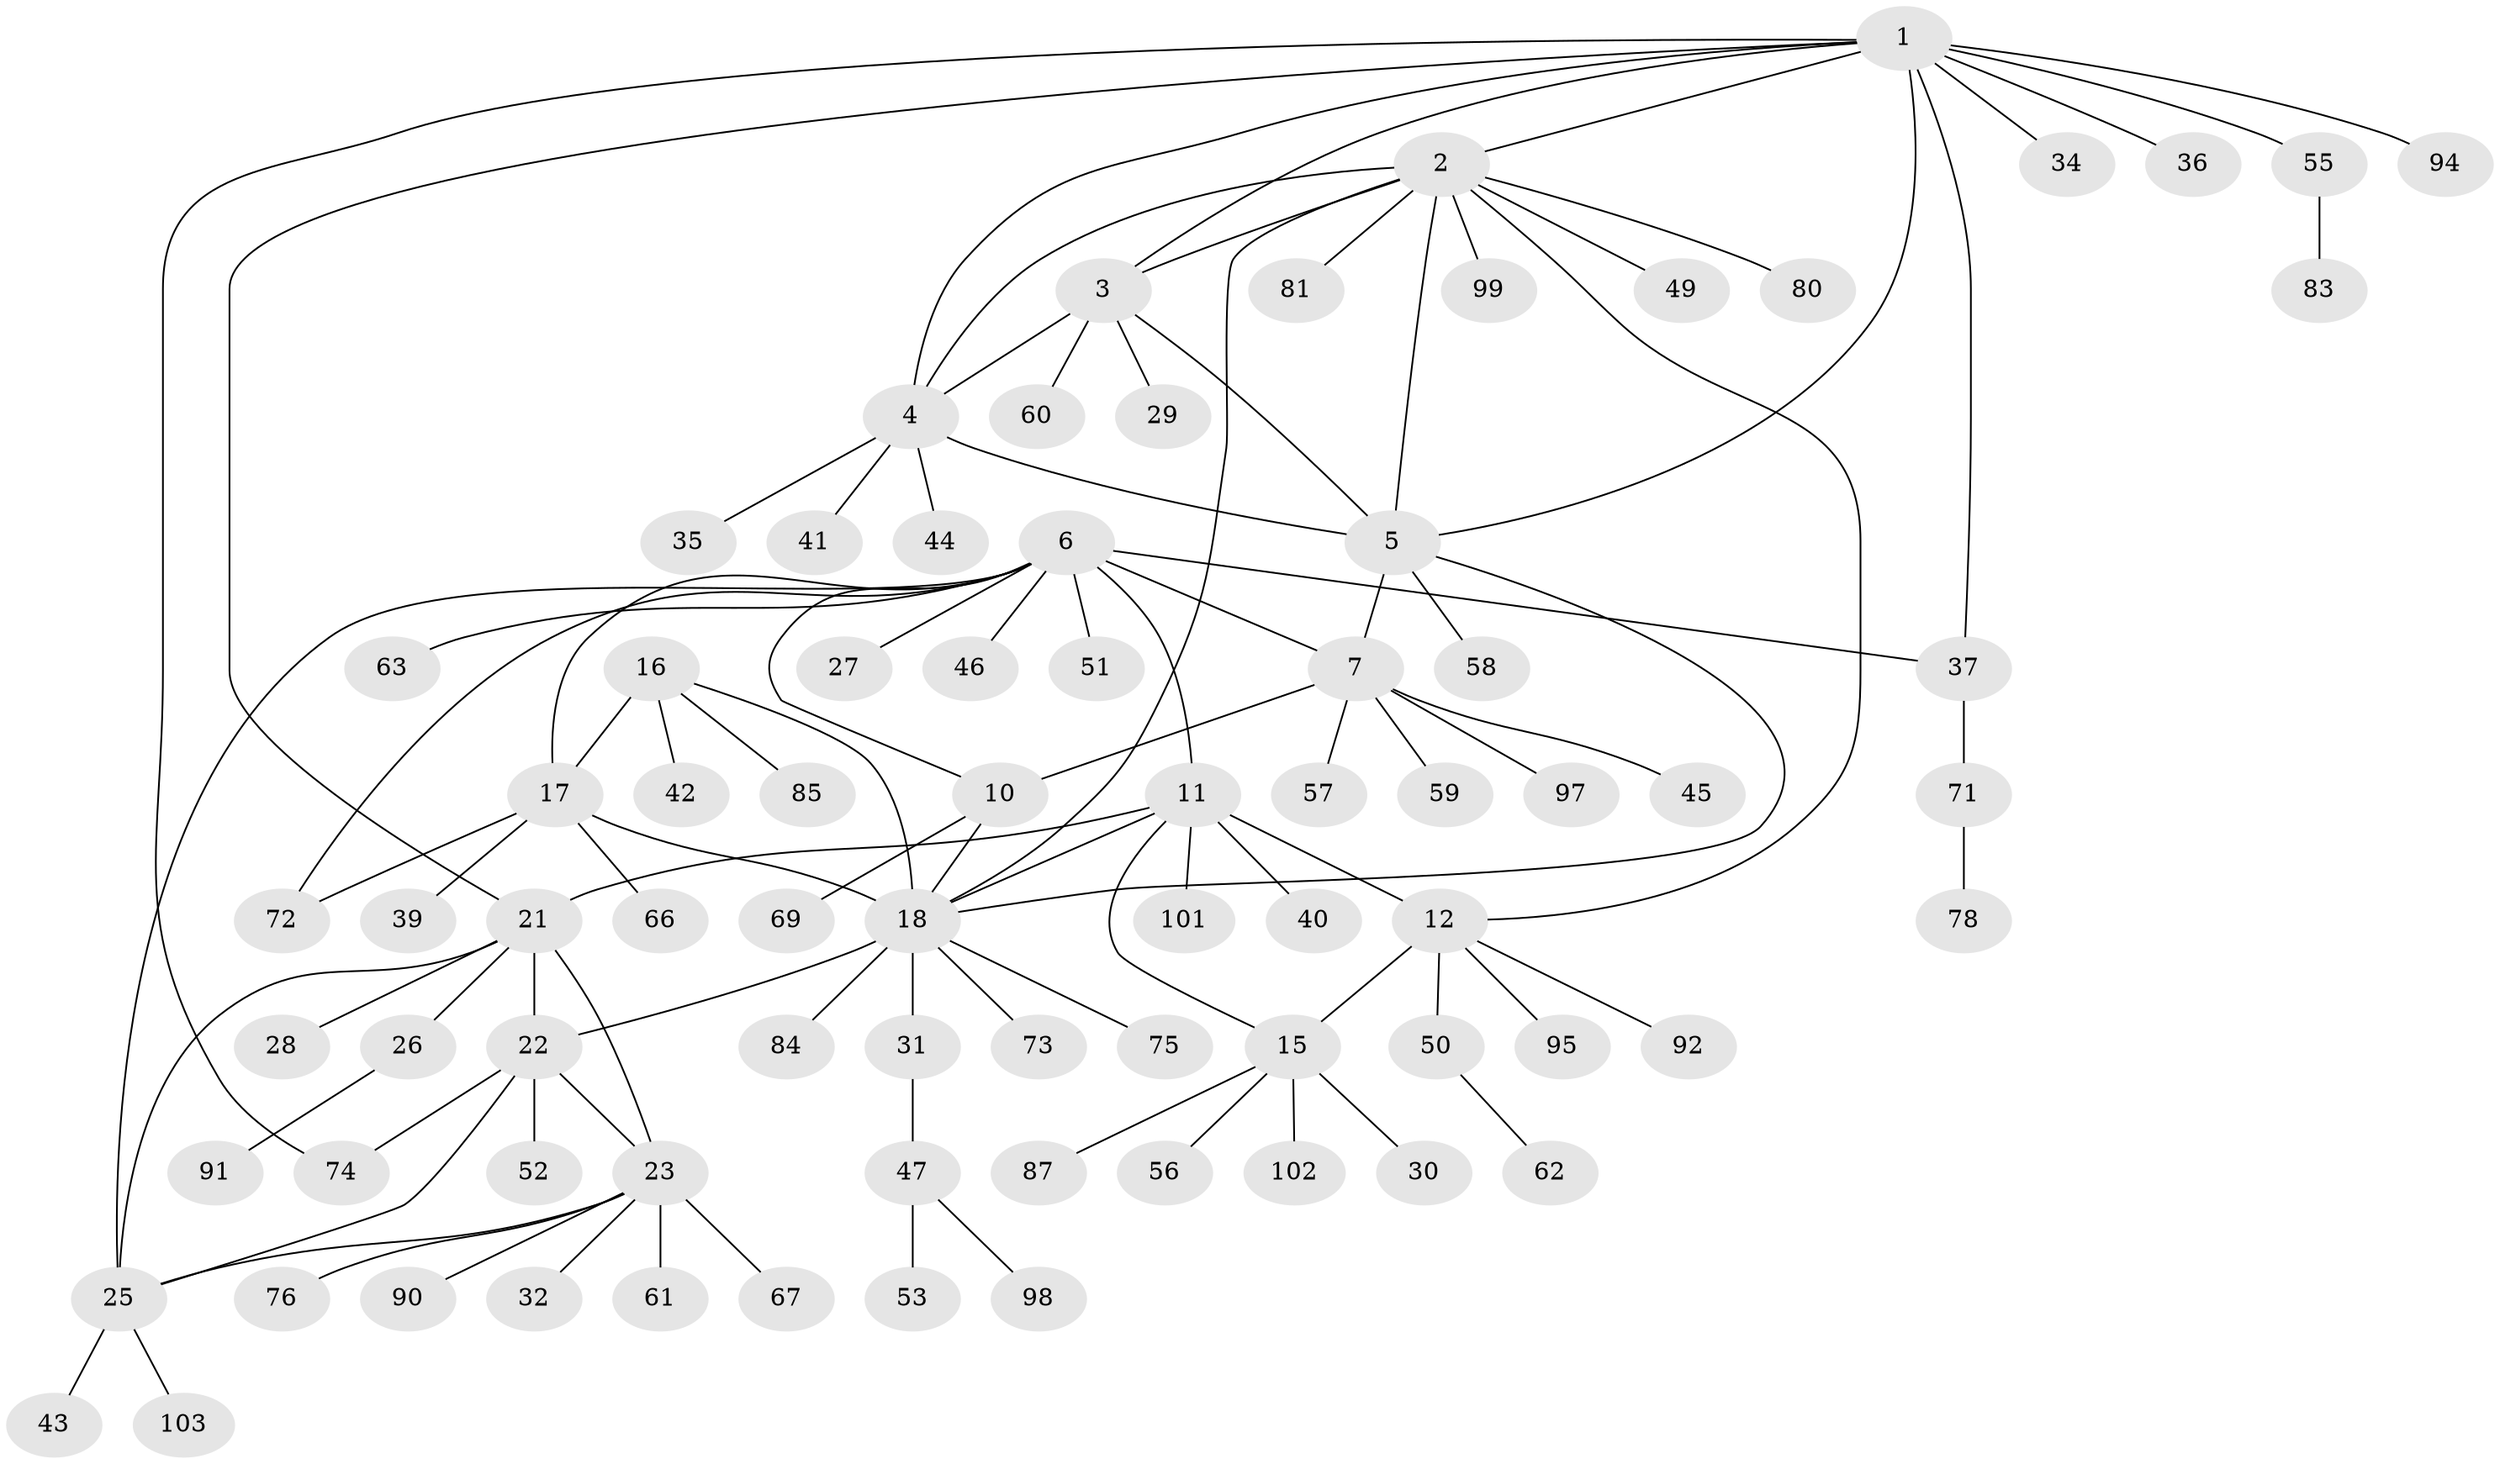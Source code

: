// Generated by graph-tools (version 1.1) at 2025/24/03/03/25 07:24:14]
// undirected, 79 vertices, 101 edges
graph export_dot {
graph [start="1"]
  node [color=gray90,style=filled];
  1 [super="+68"];
  2 [super="+79"];
  3 [super="+33"];
  4;
  5;
  6 [super="+9"];
  7 [super="+8"];
  10 [super="+38"];
  11 [super="+14"];
  12 [super="+13"];
  15 [super="+54"];
  16;
  17 [super="+19"];
  18 [super="+20"];
  21 [super="+24"];
  22 [super="+65"];
  23 [super="+70"];
  25 [super="+48"];
  26 [super="+93"];
  27;
  28;
  29;
  30 [super="+77"];
  31 [super="+100"];
  32;
  34;
  35;
  36;
  37 [super="+88"];
  39 [super="+96"];
  40;
  41;
  42;
  43;
  44;
  45;
  46;
  47;
  49;
  50;
  51;
  52;
  53 [super="+64"];
  55 [super="+89"];
  56;
  57;
  58 [super="+82"];
  59;
  60;
  61;
  62;
  63;
  66;
  67;
  69;
  71 [super="+86"];
  72;
  73;
  74;
  75;
  76;
  78;
  80;
  81;
  83;
  84;
  85;
  87;
  90;
  91;
  92;
  94;
  95;
  97;
  98;
  99;
  101;
  102;
  103;
  1 -- 2;
  1 -- 3;
  1 -- 4;
  1 -- 5;
  1 -- 34;
  1 -- 36;
  1 -- 37;
  1 -- 55;
  1 -- 74;
  1 -- 94;
  1 -- 21;
  2 -- 3;
  2 -- 4;
  2 -- 5;
  2 -- 49;
  2 -- 81;
  2 -- 99;
  2 -- 80;
  2 -- 12;
  2 -- 18;
  3 -- 4;
  3 -- 5;
  3 -- 29;
  3 -- 60;
  4 -- 5;
  4 -- 35;
  4 -- 41;
  4 -- 44;
  5 -- 18;
  5 -- 58;
  5 -- 7;
  6 -- 7 [weight=4];
  6 -- 10 [weight=2];
  6 -- 37;
  6 -- 51;
  6 -- 63;
  6 -- 72;
  6 -- 11;
  6 -- 46;
  6 -- 17;
  6 -- 25;
  6 -- 27;
  7 -- 10 [weight=2];
  7 -- 45;
  7 -- 57;
  7 -- 97;
  7 -- 59;
  10 -- 69;
  10 -- 18;
  11 -- 12 [weight=4];
  11 -- 15 [weight=2];
  11 -- 18;
  11 -- 101;
  11 -- 40;
  11 -- 21;
  12 -- 15 [weight=2];
  12 -- 92;
  12 -- 50;
  12 -- 95;
  15 -- 30;
  15 -- 56;
  15 -- 87;
  15 -- 102;
  16 -- 17 [weight=2];
  16 -- 18 [weight=2];
  16 -- 42;
  16 -- 85;
  17 -- 18 [weight=4];
  17 -- 66;
  17 -- 39;
  17 -- 72;
  18 -- 84;
  18 -- 73;
  18 -- 75;
  18 -- 22;
  18 -- 31;
  21 -- 22 [weight=2];
  21 -- 23 [weight=2];
  21 -- 25 [weight=2];
  21 -- 26;
  21 -- 28;
  22 -- 23;
  22 -- 25;
  22 -- 52;
  22 -- 74;
  23 -- 25;
  23 -- 32;
  23 -- 61;
  23 -- 67;
  23 -- 76;
  23 -- 90;
  25 -- 43;
  25 -- 103;
  26 -- 91;
  31 -- 47;
  37 -- 71;
  47 -- 53;
  47 -- 98;
  50 -- 62;
  55 -- 83;
  71 -- 78;
}
